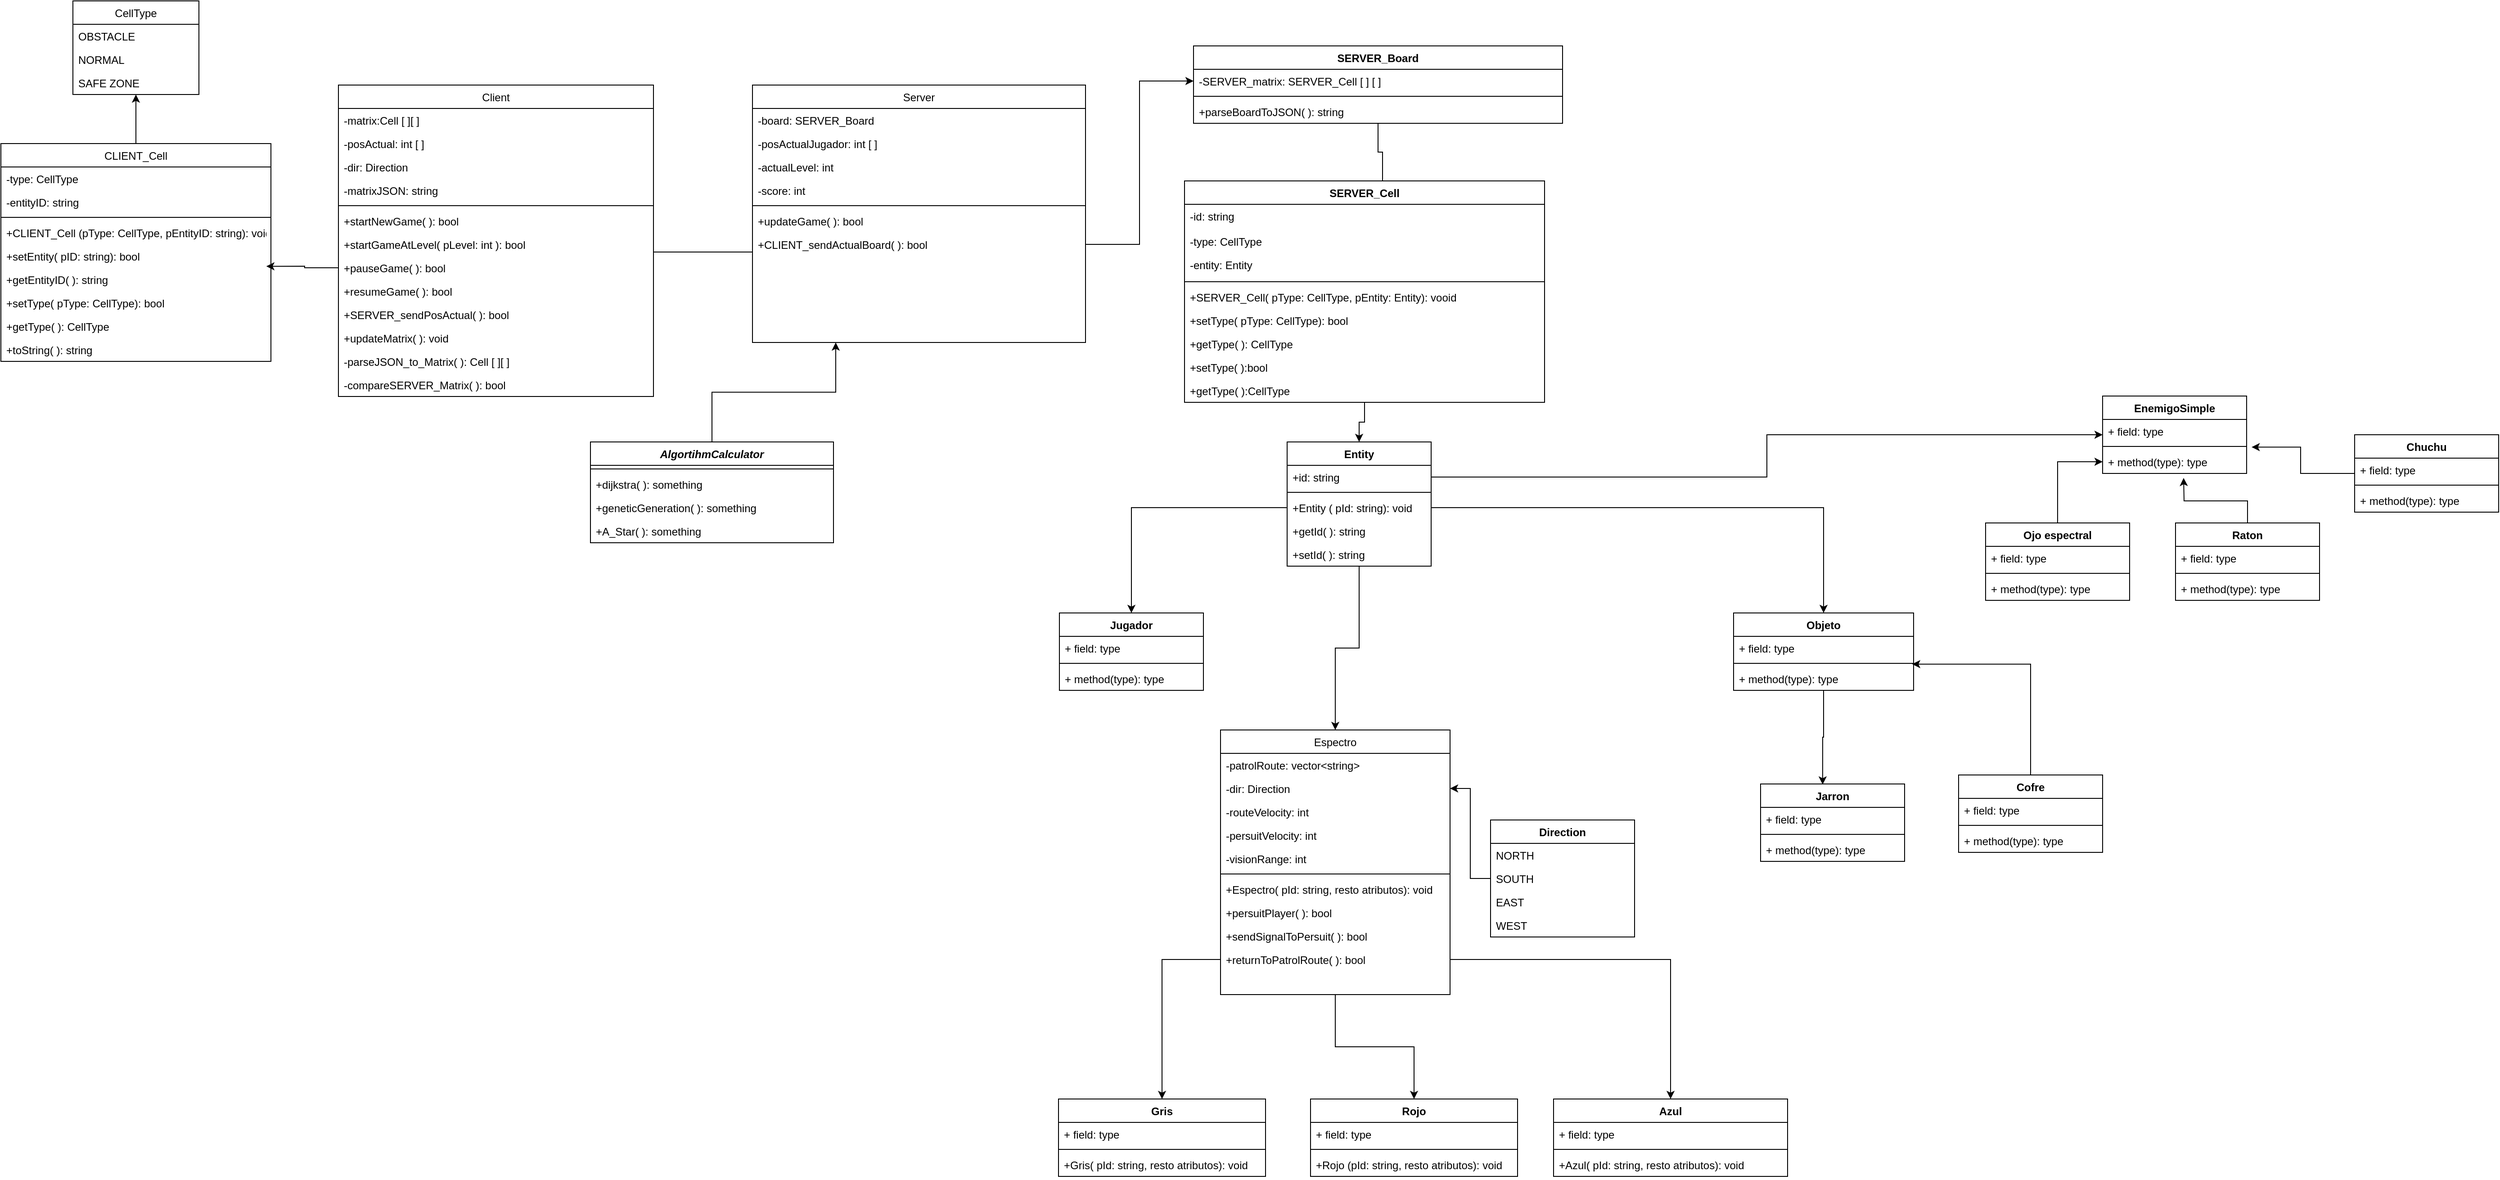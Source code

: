 <mxfile version="13.2.4" type="device"><diagram id="C5RBs43oDa-KdzZeNtuy" name="Page-1"><mxGraphModel dx="727" dy="856" grid="1" gridSize="10" guides="1" tooltips="1" connect="1" arrows="1" fold="1" page="1" pageScale="1" pageWidth="827" pageHeight="1169" math="0" shadow="0"><root><mxCell id="WIyWlLk6GJQsqaUBKTNV-0"/><mxCell id="WIyWlLk6GJQsqaUBKTNV-1" parent="WIyWlLk6GJQsqaUBKTNV-0"/><mxCell id="NvnYtaKuDxtKjbJMpF3F-128" style="edgeStyle=orthogonalEdgeStyle;rounded=0;orthogonalLoop=1;jettySize=auto;html=1;exitX=0.5;exitY=0;exitDx=0;exitDy=0;entryX=0.5;entryY=1;entryDx=0;entryDy=0;" parent="WIyWlLk6GJQsqaUBKTNV-1" source="zkfFHV4jXpPFQw0GAbJ--6" target="NvnYtaKuDxtKjbJMpF3F-9" edge="1"><mxGeometry relative="1" as="geometry"/></mxCell><mxCell id="NvnYtaKuDxtKjbJMpF3F-9" value="CellType" style="swimlane;fontStyle=0;childLayout=stackLayout;horizontal=1;startSize=26;fillColor=none;horizontalStack=0;resizeParent=1;resizeParentMax=0;resizeLast=0;collapsible=1;marginBottom=0;" parent="WIyWlLk6GJQsqaUBKTNV-1" vertex="1"><mxGeometry x="145" y="60" width="140" height="104" as="geometry"/></mxCell><mxCell id="NvnYtaKuDxtKjbJMpF3F-10" value="OBSTACLE" style="text;strokeColor=none;fillColor=none;align=left;verticalAlign=top;spacingLeft=4;spacingRight=4;overflow=hidden;rotatable=0;points=[[0,0.5],[1,0.5]];portConstraint=eastwest;" parent="NvnYtaKuDxtKjbJMpF3F-9" vertex="1"><mxGeometry y="26" width="140" height="26" as="geometry"/></mxCell><mxCell id="NvnYtaKuDxtKjbJMpF3F-11" value="NORMAL" style="text;strokeColor=none;fillColor=none;align=left;verticalAlign=top;spacingLeft=4;spacingRight=4;overflow=hidden;rotatable=0;points=[[0,0.5],[1,0.5]];portConstraint=eastwest;" parent="NvnYtaKuDxtKjbJMpF3F-9" vertex="1"><mxGeometry y="52" width="140" height="26" as="geometry"/></mxCell><mxCell id="NvnYtaKuDxtKjbJMpF3F-12" value="SAFE ZONE" style="text;strokeColor=none;fillColor=none;align=left;verticalAlign=top;spacingLeft=4;spacingRight=4;overflow=hidden;rotatable=0;points=[[0,0.5],[1,0.5]];portConstraint=eastwest;" parent="NvnYtaKuDxtKjbJMpF3F-9" vertex="1"><mxGeometry y="78" width="140" height="26" as="geometry"/></mxCell><mxCell id="NvnYtaKuDxtKjbJMpF3F-115" style="edgeStyle=orthogonalEdgeStyle;rounded=0;orthogonalLoop=1;jettySize=auto;html=1;entryX=0.55;entryY=0.054;entryDx=0;entryDy=0;entryPerimeter=0;" parent="WIyWlLk6GJQsqaUBKTNV-1" source="NvnYtaKuDxtKjbJMpF3F-66" target="NvnYtaKuDxtKjbJMpF3F-71" edge="1"><mxGeometry relative="1" as="geometry"/></mxCell><mxCell id="NvnYtaKuDxtKjbJMpF3F-114" style="edgeStyle=orthogonalEdgeStyle;rounded=0;orthogonalLoop=1;jettySize=auto;html=1;entryX=0.5;entryY=0;entryDx=0;entryDy=0;" parent="WIyWlLk6GJQsqaUBKTNV-1" source="NvnYtaKuDxtKjbJMpF3F-71" target="NvnYtaKuDxtKjbJMpF3F-92" edge="1"><mxGeometry relative="1" as="geometry"/></mxCell><mxCell id="NvnYtaKuDxtKjbJMpF3F-110" style="edgeStyle=orthogonalEdgeStyle;rounded=0;orthogonalLoop=1;jettySize=auto;html=1;entryX=0.25;entryY=1;entryDx=0;entryDy=0;" parent="WIyWlLk6GJQsqaUBKTNV-1" source="NvnYtaKuDxtKjbJMpF3F-103" target="zkfFHV4jXpPFQw0GAbJ--17" edge="1"><mxGeometry relative="1" as="geometry"/></mxCell><mxCell id="NvnYtaKuDxtKjbJMpF3F-118" style="edgeStyle=orthogonalEdgeStyle;rounded=0;orthogonalLoop=1;jettySize=auto;html=1;exitX=0.5;exitY=1;exitDx=0;exitDy=0;" parent="WIyWlLk6GJQsqaUBKTNV-1" source="NvnYtaKuDxtKjbJMpF3F-92" target="zkfFHV4jXpPFQw0GAbJ--13" edge="1"><mxGeometry relative="1" as="geometry"/></mxCell><mxCell id="NvnYtaKuDxtKjbJMpF3F-117" style="edgeStyle=orthogonalEdgeStyle;rounded=0;orthogonalLoop=1;jettySize=auto;html=1;exitX=0;exitY=0.5;exitDx=0;exitDy=0;entryX=0.5;entryY=0;entryDx=0;entryDy=0;" parent="WIyWlLk6GJQsqaUBKTNV-1" source="NvnYtaKuDxtKjbJMpF3F-95" target="NvnYtaKuDxtKjbJMpF3F-79" edge="1"><mxGeometry relative="1" as="geometry"/></mxCell><mxCell id="NvnYtaKuDxtKjbJMpF3F-119" style="edgeStyle=orthogonalEdgeStyle;rounded=0;orthogonalLoop=1;jettySize=auto;html=1;exitX=1;exitY=0.5;exitDx=0;exitDy=0;entryX=0.5;entryY=0;entryDx=0;entryDy=0;" parent="WIyWlLk6GJQsqaUBKTNV-1" source="NvnYtaKuDxtKjbJMpF3F-95" target="NvnYtaKuDxtKjbJMpF3F-96" edge="1"><mxGeometry relative="1" as="geometry"/></mxCell><mxCell id="NvnYtaKuDxtKjbJMpF3F-79" value="Jugador&#10;" style="swimlane;fontStyle=1;align=center;verticalAlign=top;childLayout=stackLayout;horizontal=1;startSize=26;horizontalStack=0;resizeParent=1;resizeParentMax=0;resizeLast=0;collapsible=1;marginBottom=0;" parent="WIyWlLk6GJQsqaUBKTNV-1" vertex="1"><mxGeometry x="1241" y="740" width="160" height="86" as="geometry"/></mxCell><mxCell id="NvnYtaKuDxtKjbJMpF3F-80" value="+ field: type" style="text;strokeColor=none;fillColor=none;align=left;verticalAlign=top;spacingLeft=4;spacingRight=4;overflow=hidden;rotatable=0;points=[[0,0.5],[1,0.5]];portConstraint=eastwest;" parent="NvnYtaKuDxtKjbJMpF3F-79" vertex="1"><mxGeometry y="26" width="160" height="26" as="geometry"/></mxCell><mxCell id="NvnYtaKuDxtKjbJMpF3F-81" value="" style="line;strokeWidth=1;fillColor=none;align=left;verticalAlign=middle;spacingTop=-1;spacingLeft=3;spacingRight=3;rotatable=0;labelPosition=right;points=[];portConstraint=eastwest;" parent="NvnYtaKuDxtKjbJMpF3F-79" vertex="1"><mxGeometry y="52" width="160" height="8" as="geometry"/></mxCell><mxCell id="NvnYtaKuDxtKjbJMpF3F-82" value="+ method(type): type" style="text;strokeColor=none;fillColor=none;align=left;verticalAlign=top;spacingLeft=4;spacingRight=4;overflow=hidden;rotatable=0;points=[[0,0.5],[1,0.5]];portConstraint=eastwest;" parent="NvnYtaKuDxtKjbJMpF3F-79" vertex="1"><mxGeometry y="60" width="160" height="26" as="geometry"/></mxCell><mxCell id="NvnYtaKuDxtKjbJMpF3F-125" style="edgeStyle=orthogonalEdgeStyle;rounded=0;orthogonalLoop=1;jettySize=auto;html=1;" parent="WIyWlLk6GJQsqaUBKTNV-1" source="NvnYtaKuDxtKjbJMpF3F-93" target="NvnYtaKuDxtKjbJMpF3F-120" edge="1"><mxGeometry relative="1" as="geometry"/></mxCell><mxCell id="NvnYtaKuDxtKjbJMpF3F-127" style="edgeStyle=orthogonalEdgeStyle;rounded=0;orthogonalLoop=1;jettySize=auto;html=1;exitX=0;exitY=0.5;exitDx=0;exitDy=0;entryX=0.983;entryY=-0.064;entryDx=0;entryDy=0;entryPerimeter=0;" parent="WIyWlLk6GJQsqaUBKTNV-1" source="NvnYtaKuDxtKjbJMpF3F-34" target="NvnYtaKuDxtKjbJMpF3F-21" edge="1"><mxGeometry relative="1" as="geometry"/></mxCell><mxCell id="zkfFHV4jXpPFQw0GAbJ--6" value="CLIENT_Cell" style="swimlane;fontStyle=0;align=center;verticalAlign=top;childLayout=stackLayout;horizontal=1;startSize=26;horizontalStack=0;resizeParent=1;resizeLast=0;collapsible=1;marginBottom=0;rounded=0;shadow=0;strokeWidth=1;" parent="WIyWlLk6GJQsqaUBKTNV-1" vertex="1"><mxGeometry x="65" y="218.5" width="300" height="242" as="geometry"><mxRectangle x="130" y="380" width="160" height="26" as="alternateBounds"/></mxGeometry></mxCell><mxCell id="zkfFHV4jXpPFQw0GAbJ--7" value="-type: CellType" style="text;align=left;verticalAlign=top;spacingLeft=4;spacingRight=4;overflow=hidden;rotatable=0;points=[[0,0.5],[1,0.5]];portConstraint=eastwest;" parent="zkfFHV4jXpPFQw0GAbJ--6" vertex="1"><mxGeometry y="26" width="300" height="26" as="geometry"/></mxCell><mxCell id="zkfFHV4jXpPFQw0GAbJ--8" value="-entityID: string" style="text;align=left;verticalAlign=top;spacingLeft=4;spacingRight=4;overflow=hidden;rotatable=0;points=[[0,0.5],[1,0.5]];portConstraint=eastwest;rounded=0;shadow=0;html=0;" parent="zkfFHV4jXpPFQw0GAbJ--6" vertex="1"><mxGeometry y="52" width="300" height="26" as="geometry"/></mxCell><mxCell id="zkfFHV4jXpPFQw0GAbJ--9" value="" style="line;html=1;strokeWidth=1;align=left;verticalAlign=middle;spacingTop=-1;spacingLeft=3;spacingRight=3;rotatable=0;labelPosition=right;points=[];portConstraint=eastwest;" parent="zkfFHV4jXpPFQw0GAbJ--6" vertex="1"><mxGeometry y="78" width="300" height="8" as="geometry"/></mxCell><mxCell id="NvnYtaKuDxtKjbJMpF3F-70" value="+CLIENT_Cell (pType: CellType, pEntityID: string): void" style="text;align=left;verticalAlign=top;spacingLeft=4;spacingRight=4;overflow=hidden;rotatable=0;points=[[0,0.5],[1,0.5]];portConstraint=eastwest;" parent="zkfFHV4jXpPFQw0GAbJ--6" vertex="1"><mxGeometry y="86" width="300" height="26" as="geometry"/></mxCell><mxCell id="zkfFHV4jXpPFQw0GAbJ--11" value="+setEntity( pID: string): bool" style="text;align=left;verticalAlign=top;spacingLeft=4;spacingRight=4;overflow=hidden;rotatable=0;points=[[0,0.5],[1,0.5]];portConstraint=eastwest;" parent="zkfFHV4jXpPFQw0GAbJ--6" vertex="1"><mxGeometry y="112" width="300" height="26" as="geometry"/></mxCell><mxCell id="NvnYtaKuDxtKjbJMpF3F-21" value="+getEntityID( ): string" style="text;align=left;verticalAlign=top;spacingLeft=4;spacingRight=4;overflow=hidden;rotatable=0;points=[[0,0.5],[1,0.5]];portConstraint=eastwest;" parent="zkfFHV4jXpPFQw0GAbJ--6" vertex="1"><mxGeometry y="138" width="300" height="26" as="geometry"/></mxCell><mxCell id="NvnYtaKuDxtKjbJMpF3F-22" value="+setType( pType: CellType): bool&#10;" style="text;align=left;verticalAlign=top;spacingLeft=4;spacingRight=4;overflow=hidden;rotatable=0;points=[[0,0.5],[1,0.5]];portConstraint=eastwest;" parent="zkfFHV4jXpPFQw0GAbJ--6" vertex="1"><mxGeometry y="164" width="300" height="26" as="geometry"/></mxCell><mxCell id="NvnYtaKuDxtKjbJMpF3F-23" value="+getType( ): CellType&#10;&#10;" style="text;align=left;verticalAlign=top;spacingLeft=4;spacingRight=4;overflow=hidden;rotatable=0;points=[[0,0.5],[1,0.5]];portConstraint=eastwest;" parent="zkfFHV4jXpPFQw0GAbJ--6" vertex="1"><mxGeometry y="190" width="300" height="26" as="geometry"/></mxCell><mxCell id="NvnYtaKuDxtKjbJMpF3F-25" value="+toString( ): string" style="text;align=left;verticalAlign=top;spacingLeft=4;spacingRight=4;overflow=hidden;rotatable=0;points=[[0,0.5],[1,0.5]];portConstraint=eastwest;" parent="zkfFHV4jXpPFQw0GAbJ--6" vertex="1"><mxGeometry y="216" width="300" height="26" as="geometry"/></mxCell><mxCell id="zkfFHV4jXpPFQw0GAbJ--0" value="Client" style="swimlane;fontStyle=0;align=center;verticalAlign=top;childLayout=stackLayout;horizontal=1;startSize=26;horizontalStack=0;resizeParent=1;resizeLast=0;collapsible=1;marginBottom=0;rounded=0;shadow=0;strokeWidth=1;" parent="WIyWlLk6GJQsqaUBKTNV-1" vertex="1"><mxGeometry x="440" y="153.5" width="350" height="346" as="geometry"><mxRectangle x="230" y="140" width="160" height="26" as="alternateBounds"/></mxGeometry></mxCell><mxCell id="zkfFHV4jXpPFQw0GAbJ--3" value="-matrix:Cell [ ][ ]" style="text;align=left;verticalAlign=top;spacingLeft=4;spacingRight=4;overflow=hidden;rotatable=0;points=[[0,0.5],[1,0.5]];portConstraint=eastwest;rounded=0;shadow=0;html=0;" parent="zkfFHV4jXpPFQw0GAbJ--0" vertex="1"><mxGeometry y="26" width="350" height="26" as="geometry"/></mxCell><mxCell id="NvnYtaKuDxtKjbJMpF3F-2" value="-posActual: int [ ]" style="text;align=left;verticalAlign=top;spacingLeft=4;spacingRight=4;overflow=hidden;rotatable=0;points=[[0,0.5],[1,0.5]];portConstraint=eastwest;rounded=0;shadow=0;html=0;" parent="zkfFHV4jXpPFQw0GAbJ--0" vertex="1"><mxGeometry y="52" width="350" height="26" as="geometry"/></mxCell><mxCell id="Vdiqchw3CGjxNwPFl7AY-34" value="-dir: Direction" style="text;align=left;verticalAlign=top;spacingLeft=4;spacingRight=4;overflow=hidden;rotatable=0;points=[[0,0.5],[1,0.5]];portConstraint=eastwest;rounded=0;shadow=0;html=0;" vertex="1" parent="zkfFHV4jXpPFQw0GAbJ--0"><mxGeometry y="78" width="350" height="26" as="geometry"/></mxCell><mxCell id="NvnYtaKuDxtKjbJMpF3F-48" value="-matrixJSON: string" style="text;align=left;verticalAlign=top;spacingLeft=4;spacingRight=4;overflow=hidden;rotatable=0;points=[[0,0.5],[1,0.5]];portConstraint=eastwest;rounded=0;shadow=0;html=0;" parent="zkfFHV4jXpPFQw0GAbJ--0" vertex="1"><mxGeometry y="104" width="350" height="26" as="geometry"/></mxCell><mxCell id="zkfFHV4jXpPFQw0GAbJ--4" value="" style="line;html=1;strokeWidth=1;align=left;verticalAlign=middle;spacingTop=-1;spacingLeft=3;spacingRight=3;rotatable=0;labelPosition=right;points=[];portConstraint=eastwest;" parent="zkfFHV4jXpPFQw0GAbJ--0" vertex="1"><mxGeometry y="130" width="350" height="8" as="geometry"/></mxCell><mxCell id="zkfFHV4jXpPFQw0GAbJ--5" value="+startNewGame( ): bool&#10;" style="text;align=left;verticalAlign=top;spacingLeft=4;spacingRight=4;overflow=hidden;rotatable=0;points=[[0,0.5],[1,0.5]];portConstraint=eastwest;" parent="zkfFHV4jXpPFQw0GAbJ--0" vertex="1"><mxGeometry y="138" width="350" height="26" as="geometry"/></mxCell><mxCell id="NvnYtaKuDxtKjbJMpF3F-33" value="+startGameAtLevel( pLevel: int ): bool&#10;" style="text;align=left;verticalAlign=top;spacingLeft=4;spacingRight=4;overflow=hidden;rotatable=0;points=[[0,0.5],[1,0.5]];portConstraint=eastwest;" parent="zkfFHV4jXpPFQw0GAbJ--0" vertex="1"><mxGeometry y="164" width="350" height="26" as="geometry"/></mxCell><mxCell id="NvnYtaKuDxtKjbJMpF3F-34" value="+pauseGame( ): bool" style="text;align=left;verticalAlign=top;spacingLeft=4;spacingRight=4;overflow=hidden;rotatable=0;points=[[0,0.5],[1,0.5]];portConstraint=eastwest;" parent="zkfFHV4jXpPFQw0GAbJ--0" vertex="1"><mxGeometry y="190" width="350" height="26" as="geometry"/></mxCell><mxCell id="NvnYtaKuDxtKjbJMpF3F-35" value="+resumeGame( ): bool&#10;" style="text;align=left;verticalAlign=top;spacingLeft=4;spacingRight=4;overflow=hidden;rotatable=0;points=[[0,0.5],[1,0.5]];portConstraint=eastwest;" parent="zkfFHV4jXpPFQw0GAbJ--0" vertex="1"><mxGeometry y="216" width="350" height="26" as="geometry"/></mxCell><mxCell id="NvnYtaKuDxtKjbJMpF3F-36" value="+SERVER_sendPosActual( ): bool&#10;" style="text;align=left;verticalAlign=top;spacingLeft=4;spacingRight=4;overflow=hidden;rotatable=0;points=[[0,0.5],[1,0.5]];portConstraint=eastwest;" parent="zkfFHV4jXpPFQw0GAbJ--0" vertex="1"><mxGeometry y="242" width="350" height="26" as="geometry"/></mxCell><mxCell id="NvnYtaKuDxtKjbJMpF3F-46" value="+updateMatrix( ): void&#10;" style="text;align=left;verticalAlign=top;spacingLeft=4;spacingRight=4;overflow=hidden;rotatable=0;points=[[0,0.5],[1,0.5]];portConstraint=eastwest;" parent="zkfFHV4jXpPFQw0GAbJ--0" vertex="1"><mxGeometry y="268" width="350" height="26" as="geometry"/></mxCell><mxCell id="NvnYtaKuDxtKjbJMpF3F-49" value="-parseJSON_to_Matrix( ): Cell [ ][ ]" style="text;align=left;verticalAlign=top;spacingLeft=4;spacingRight=4;overflow=hidden;rotatable=0;points=[[0,0.5],[1,0.5]];portConstraint=eastwest;" parent="zkfFHV4jXpPFQw0GAbJ--0" vertex="1"><mxGeometry y="294" width="350" height="26" as="geometry"/></mxCell><mxCell id="NvnYtaKuDxtKjbJMpF3F-140" value="-compareSERVER_Matrix( ): bool" style="text;align=left;verticalAlign=top;spacingLeft=4;spacingRight=4;overflow=hidden;rotatable=0;points=[[0,0.5],[1,0.5]];portConstraint=eastwest;" parent="zkfFHV4jXpPFQw0GAbJ--0" vertex="1"><mxGeometry y="320" width="350" height="26" as="geometry"/></mxCell><mxCell id="zkfFHV4jXpPFQw0GAbJ--17" value="Server" style="swimlane;fontStyle=0;align=center;verticalAlign=top;childLayout=stackLayout;horizontal=1;startSize=26;horizontalStack=0;resizeParent=1;resizeLast=0;collapsible=1;marginBottom=0;rounded=0;shadow=0;strokeWidth=1;" parent="WIyWlLk6GJQsqaUBKTNV-1" vertex="1"><mxGeometry x="900" y="153.5" width="370" height="286" as="geometry"><mxRectangle x="550" y="140" width="160" height="26" as="alternateBounds"/></mxGeometry></mxCell><mxCell id="zkfFHV4jXpPFQw0GAbJ--18" value="-board: SERVER_Board" style="text;align=left;verticalAlign=top;spacingLeft=4;spacingRight=4;overflow=hidden;rotatable=0;points=[[0,0.5],[1,0.5]];portConstraint=eastwest;" parent="zkfFHV4jXpPFQw0GAbJ--17" vertex="1"><mxGeometry y="26" width="370" height="26" as="geometry"/></mxCell><mxCell id="zkfFHV4jXpPFQw0GAbJ--19" value="-posActualJugador: int [ ]" style="text;align=left;verticalAlign=top;spacingLeft=4;spacingRight=4;overflow=hidden;rotatable=0;points=[[0,0.5],[1,0.5]];portConstraint=eastwest;rounded=0;shadow=0;html=0;" parent="zkfFHV4jXpPFQw0GAbJ--17" vertex="1"><mxGeometry y="52" width="370" height="26" as="geometry"/></mxCell><mxCell id="NvnYtaKuDxtKjbJMpF3F-102" value="-actualLevel: int" style="text;align=left;verticalAlign=top;spacingLeft=4;spacingRight=4;overflow=hidden;rotatable=0;points=[[0,0.5],[1,0.5]];portConstraint=eastwest;rounded=0;shadow=0;html=0;" parent="zkfFHV4jXpPFQw0GAbJ--17" vertex="1"><mxGeometry y="78" width="370" height="26" as="geometry"/></mxCell><mxCell id="Vdiqchw3CGjxNwPFl7AY-7" value="-score: int" style="text;align=left;verticalAlign=top;spacingLeft=4;spacingRight=4;overflow=hidden;rotatable=0;points=[[0,0.5],[1,0.5]];portConstraint=eastwest;rounded=0;shadow=0;html=0;" vertex="1" parent="zkfFHV4jXpPFQw0GAbJ--17"><mxGeometry y="104" width="370" height="26" as="geometry"/></mxCell><mxCell id="zkfFHV4jXpPFQw0GAbJ--23" value="" style="line;html=1;strokeWidth=1;align=left;verticalAlign=middle;spacingTop=-1;spacingLeft=3;spacingRight=3;rotatable=0;labelPosition=right;points=[];portConstraint=eastwest;" parent="zkfFHV4jXpPFQw0GAbJ--17" vertex="1"><mxGeometry y="130" width="370" height="8" as="geometry"/></mxCell><mxCell id="NvnYtaKuDxtKjbJMpF3F-131" value="+updateGame( ): bool" style="text;align=left;verticalAlign=top;spacingLeft=4;spacingRight=4;overflow=hidden;rotatable=0;points=[[0,0.5],[1,0.5]];portConstraint=eastwest;" parent="zkfFHV4jXpPFQw0GAbJ--17" vertex="1"><mxGeometry y="138" width="370" height="26" as="geometry"/></mxCell><mxCell id="NvnYtaKuDxtKjbJMpF3F-132" value="+CLIENT_sendActualBoard( ): bool" style="text;align=left;verticalAlign=top;spacingLeft=4;spacingRight=4;overflow=hidden;rotatable=0;points=[[0,0.5],[1,0.5]];portConstraint=eastwest;" parent="zkfFHV4jXpPFQw0GAbJ--17" vertex="1"><mxGeometry y="164" width="370" height="26" as="geometry"/></mxCell><mxCell id="NvnYtaKuDxtKjbJMpF3F-103" value="AlgortihmCalculator" style="swimlane;fontStyle=3;align=center;verticalAlign=top;childLayout=stackLayout;horizontal=1;startSize=26;horizontalStack=0;resizeParent=1;resizeParentMax=0;resizeLast=0;collapsible=1;marginBottom=0;" parent="WIyWlLk6GJQsqaUBKTNV-1" vertex="1"><mxGeometry x="720" y="550" width="270" height="112" as="geometry"/></mxCell><mxCell id="NvnYtaKuDxtKjbJMpF3F-105" value="" style="line;strokeWidth=1;fillColor=none;align=left;verticalAlign=middle;spacingTop=-1;spacingLeft=3;spacingRight=3;rotatable=0;labelPosition=right;points=[];portConstraint=eastwest;" parent="NvnYtaKuDxtKjbJMpF3F-103" vertex="1"><mxGeometry y="26" width="270" height="8" as="geometry"/></mxCell><mxCell id="NvnYtaKuDxtKjbJMpF3F-106" value="+dijkstra( ): something&#10;" style="text;strokeColor=none;fillColor=none;align=left;verticalAlign=top;spacingLeft=4;spacingRight=4;overflow=hidden;rotatable=0;points=[[0,0.5],[1,0.5]];portConstraint=eastwest;" parent="NvnYtaKuDxtKjbJMpF3F-103" vertex="1"><mxGeometry y="34" width="270" height="26" as="geometry"/></mxCell><mxCell id="NvnYtaKuDxtKjbJMpF3F-107" value="+geneticGeneration( ): something" style="text;strokeColor=none;fillColor=none;align=left;verticalAlign=top;spacingLeft=4;spacingRight=4;overflow=hidden;rotatable=0;points=[[0,0.5],[1,0.5]];portConstraint=eastwest;" parent="NvnYtaKuDxtKjbJMpF3F-103" vertex="1"><mxGeometry y="60" width="270" height="26" as="geometry"/></mxCell><mxCell id="NvnYtaKuDxtKjbJMpF3F-109" value="+A_Star( ): something" style="text;strokeColor=none;fillColor=none;align=left;verticalAlign=top;spacingLeft=4;spacingRight=4;overflow=hidden;rotatable=0;points=[[0,0.5],[1,0.5]];portConstraint=eastwest;" parent="NvnYtaKuDxtKjbJMpF3F-103" vertex="1"><mxGeometry y="86" width="270" height="26" as="geometry"/></mxCell><mxCell id="NvnYtaKuDxtKjbJMpF3F-138" style="edgeStyle=orthogonalEdgeStyle;rounded=0;orthogonalLoop=1;jettySize=auto;html=1;exitX=1;exitY=0.5;exitDx=0;exitDy=0;entryX=0;entryY=0.5;entryDx=0;entryDy=0;" parent="WIyWlLk6GJQsqaUBKTNV-1" source="NvnYtaKuDxtKjbJMpF3F-132" target="NvnYtaKuDxtKjbJMpF3F-67" edge="1"><mxGeometry relative="1" as="geometry"/></mxCell><mxCell id="NvnYtaKuDxtKjbJMpF3F-66" value="SERVER_Board" style="swimlane;fontStyle=1;align=center;verticalAlign=top;childLayout=stackLayout;horizontal=1;startSize=26;horizontalStack=0;resizeParent=1;resizeParentMax=0;resizeLast=0;collapsible=1;marginBottom=0;" parent="WIyWlLk6GJQsqaUBKTNV-1" vertex="1"><mxGeometry x="1390" y="110" width="410" height="86" as="geometry"/></mxCell><mxCell id="NvnYtaKuDxtKjbJMpF3F-67" value="-SERVER_matrix: SERVER_Cell [ ] [ ]" style="text;strokeColor=none;fillColor=none;align=left;verticalAlign=top;spacingLeft=4;spacingRight=4;overflow=hidden;rotatable=0;points=[[0,0.5],[1,0.5]];portConstraint=eastwest;" parent="NvnYtaKuDxtKjbJMpF3F-66" vertex="1"><mxGeometry y="26" width="410" height="26" as="geometry"/></mxCell><mxCell id="NvnYtaKuDxtKjbJMpF3F-68" value="" style="line;strokeWidth=1;fillColor=none;align=left;verticalAlign=middle;spacingTop=-1;spacingLeft=3;spacingRight=3;rotatable=0;labelPosition=right;points=[];portConstraint=eastwest;" parent="NvnYtaKuDxtKjbJMpF3F-66" vertex="1"><mxGeometry y="52" width="410" height="8" as="geometry"/></mxCell><mxCell id="NvnYtaKuDxtKjbJMpF3F-69" value="+parseBoardToJSON( ): string" style="text;strokeColor=none;fillColor=none;align=left;verticalAlign=top;spacingLeft=4;spacingRight=4;overflow=hidden;rotatable=0;points=[[0,0.5],[1,0.5]];portConstraint=eastwest;" parent="NvnYtaKuDxtKjbJMpF3F-66" vertex="1"><mxGeometry y="60" width="410" height="26" as="geometry"/></mxCell><mxCell id="NvnYtaKuDxtKjbJMpF3F-71" value="SERVER_Cell" style="swimlane;fontStyle=1;align=center;verticalAlign=top;childLayout=stackLayout;horizontal=1;startSize=26;horizontalStack=0;resizeParent=1;resizeParentMax=0;resizeLast=0;collapsible=1;marginBottom=0;" parent="WIyWlLk6GJQsqaUBKTNV-1" vertex="1"><mxGeometry x="1380" y="260" width="400" height="246" as="geometry"/></mxCell><mxCell id="Vdiqchw3CGjxNwPFl7AY-6" value="-id: string" style="text;strokeColor=none;fillColor=none;align=left;verticalAlign=top;spacingLeft=4;spacingRight=4;overflow=hidden;rotatable=0;points=[[0,0.5],[1,0.5]];portConstraint=eastwest;" vertex="1" parent="NvnYtaKuDxtKjbJMpF3F-71"><mxGeometry y="26" width="400" height="28" as="geometry"/></mxCell><mxCell id="NvnYtaKuDxtKjbJMpF3F-72" value="-type: CellType" style="text;strokeColor=none;fillColor=none;align=left;verticalAlign=top;spacingLeft=4;spacingRight=4;overflow=hidden;rotatable=0;points=[[0,0.5],[1,0.5]];portConstraint=eastwest;" parent="NvnYtaKuDxtKjbJMpF3F-71" vertex="1"><mxGeometry y="54" width="400" height="26" as="geometry"/></mxCell><mxCell id="NvnYtaKuDxtKjbJMpF3F-83" value="-entity: Entity" style="text;strokeColor=none;fillColor=none;align=left;verticalAlign=top;spacingLeft=4;spacingRight=4;overflow=hidden;rotatable=0;points=[[0,0.5],[1,0.5]];portConstraint=eastwest;" parent="NvnYtaKuDxtKjbJMpF3F-71" vertex="1"><mxGeometry y="80" width="400" height="28" as="geometry"/></mxCell><mxCell id="NvnYtaKuDxtKjbJMpF3F-73" value="" style="line;strokeWidth=1;fillColor=none;align=left;verticalAlign=middle;spacingTop=-1;spacingLeft=3;spacingRight=3;rotatable=0;labelPosition=right;points=[];portConstraint=eastwest;" parent="NvnYtaKuDxtKjbJMpF3F-71" vertex="1"><mxGeometry y="108" width="400" height="8" as="geometry"/></mxCell><mxCell id="NvnYtaKuDxtKjbJMpF3F-74" value="+SERVER_Cell( pType: CellType, pEntity: Entity): vooid " style="text;strokeColor=none;fillColor=none;align=left;verticalAlign=top;spacingLeft=4;spacingRight=4;overflow=hidden;rotatable=0;points=[[0,0.5],[1,0.5]];portConstraint=eastwest;" parent="NvnYtaKuDxtKjbJMpF3F-71" vertex="1"><mxGeometry y="116" width="400" height="26" as="geometry"/></mxCell><mxCell id="NvnYtaKuDxtKjbJMpF3F-133" value="+setType( pType: CellType): bool" style="text;strokeColor=none;fillColor=none;align=left;verticalAlign=top;spacingLeft=4;spacingRight=4;overflow=hidden;rotatable=0;points=[[0,0.5],[1,0.5]];portConstraint=eastwest;" parent="NvnYtaKuDxtKjbJMpF3F-71" vertex="1"><mxGeometry y="142" width="400" height="26" as="geometry"/></mxCell><mxCell id="NvnYtaKuDxtKjbJMpF3F-134" value="+getType( ): CellType" style="text;strokeColor=none;fillColor=none;align=left;verticalAlign=top;spacingLeft=4;spacingRight=4;overflow=hidden;rotatable=0;points=[[0,0.5],[1,0.5]];portConstraint=eastwest;" parent="NvnYtaKuDxtKjbJMpF3F-71" vertex="1"><mxGeometry y="168" width="400" height="26" as="geometry"/></mxCell><mxCell id="NvnYtaKuDxtKjbJMpF3F-135" value="+setType( ):bool" style="text;strokeColor=none;fillColor=none;align=left;verticalAlign=top;spacingLeft=4;spacingRight=4;overflow=hidden;rotatable=0;points=[[0,0.5],[1,0.5]];portConstraint=eastwest;" parent="NvnYtaKuDxtKjbJMpF3F-71" vertex="1"><mxGeometry y="194" width="400" height="26" as="geometry"/></mxCell><mxCell id="NvnYtaKuDxtKjbJMpF3F-136" value="+getType( ):CellType" style="text;strokeColor=none;fillColor=none;align=left;verticalAlign=top;spacingLeft=4;spacingRight=4;overflow=hidden;rotatable=0;points=[[0,0.5],[1,0.5]];portConstraint=eastwest;" parent="NvnYtaKuDxtKjbJMpF3F-71" vertex="1"><mxGeometry y="220" width="400" height="26" as="geometry"/></mxCell><mxCell id="NvnYtaKuDxtKjbJMpF3F-142" value="" style="line;strokeWidth=1;fillColor=none;align=left;verticalAlign=middle;spacingTop=-1;spacingLeft=3;spacingRight=3;rotatable=0;labelPosition=right;points=[];portConstraint=eastwest;" parent="WIyWlLk6GJQsqaUBKTNV-1" vertex="1"><mxGeometry x="790" y="260" width="110" height="158" as="geometry"/></mxCell><mxCell id="Vdiqchw3CGjxNwPFl7AY-43" style="edgeStyle=orthogonalEdgeStyle;rounded=0;orthogonalLoop=1;jettySize=auto;html=1;entryX=1;entryY=0.5;entryDx=0;entryDy=0;" edge="1" parent="WIyWlLk6GJQsqaUBKTNV-1" source="Vdiqchw3CGjxNwPFl7AY-39" target="Vdiqchw3CGjxNwPFl7AY-33"><mxGeometry relative="1" as="geometry"/></mxCell><mxCell id="Vdiqchw3CGjxNwPFl7AY-58" style="edgeStyle=orthogonalEdgeStyle;rounded=0;orthogonalLoop=1;jettySize=auto;html=1;entryX=0.5;entryY=0;entryDx=0;entryDy=0;" edge="1" parent="WIyWlLk6GJQsqaUBKTNV-1" source="zkfFHV4jXpPFQw0GAbJ--13" target="Vdiqchw3CGjxNwPFl7AY-49"><mxGeometry relative="1" as="geometry"/></mxCell><mxCell id="zkfFHV4jXpPFQw0GAbJ--13" value="Espectro" style="swimlane;fontStyle=0;align=center;verticalAlign=top;childLayout=stackLayout;horizontal=1;startSize=26;horizontalStack=0;resizeParent=1;resizeLast=0;collapsible=1;marginBottom=0;rounded=0;shadow=0;strokeWidth=1;" parent="WIyWlLk6GJQsqaUBKTNV-1" vertex="1"><mxGeometry x="1420" y="870" width="255" height="294" as="geometry"><mxRectangle x="340" y="380" width="170" height="26" as="alternateBounds"/></mxGeometry></mxCell><object label="-patrolRoute: vector&lt;string&gt;&#10;" s="dasd" id="zkfFHV4jXpPFQw0GAbJ--14"><mxCell style="text;align=left;verticalAlign=top;spacingLeft=4;spacingRight=4;overflow=hidden;rotatable=0;points=[[0,0.5],[1,0.5]];portConstraint=eastwest;" parent="zkfFHV4jXpPFQw0GAbJ--13" vertex="1"><mxGeometry y="26" width="255" height="26" as="geometry"/></mxCell></object><object label="-dir: Direction" s="dasd" id="Vdiqchw3CGjxNwPFl7AY-33"><mxCell style="text;align=left;verticalAlign=top;spacingLeft=4;spacingRight=4;overflow=hidden;rotatable=0;points=[[0,0.5],[1,0.5]];portConstraint=eastwest;" vertex="1" parent="zkfFHV4jXpPFQw0GAbJ--13"><mxGeometry y="52" width="255" height="26" as="geometry"/></mxCell></object><object label="-routeVelocity: int&#10;" s="dasd" id="Vdiqchw3CGjxNwPFl7AY-24"><mxCell style="text;align=left;verticalAlign=top;spacingLeft=4;spacingRight=4;overflow=hidden;rotatable=0;points=[[0,0.5],[1,0.5]];portConstraint=eastwest;" vertex="1" parent="zkfFHV4jXpPFQw0GAbJ--13"><mxGeometry y="78" width="255" height="26" as="geometry"/></mxCell></object><object label="-persuitVelocity: int&#10;" s="dasd" id="Vdiqchw3CGjxNwPFl7AY-61"><mxCell style="text;align=left;verticalAlign=top;spacingLeft=4;spacingRight=4;overflow=hidden;rotatable=0;points=[[0,0.5],[1,0.5]];portConstraint=eastwest;" vertex="1" parent="zkfFHV4jXpPFQw0GAbJ--13"><mxGeometry y="104" width="255" height="26" as="geometry"/></mxCell></object><object label="-visionRange: int" s="dasd" id="Vdiqchw3CGjxNwPFl7AY-23"><mxCell style="text;align=left;verticalAlign=top;spacingLeft=4;spacingRight=4;overflow=hidden;rotatable=0;points=[[0,0.5],[1,0.5]];portConstraint=eastwest;" vertex="1" parent="zkfFHV4jXpPFQw0GAbJ--13"><mxGeometry y="130" width="255" height="26" as="geometry"/></mxCell></object><mxCell id="zkfFHV4jXpPFQw0GAbJ--15" value="" style="line;html=1;strokeWidth=1;align=left;verticalAlign=middle;spacingTop=-1;spacingLeft=3;spacingRight=3;rotatable=0;labelPosition=right;points=[];portConstraint=eastwest;" parent="zkfFHV4jXpPFQw0GAbJ--13" vertex="1"><mxGeometry y="156" width="255" height="8" as="geometry"/></mxCell><mxCell id="Vdiqchw3CGjxNwPFl7AY-29" value="+Espectro( pId: string, resto atributos): void&#10;" style="text;strokeColor=none;fillColor=none;align=left;verticalAlign=top;spacingLeft=4;spacingRight=4;overflow=hidden;rotatable=0;points=[[0,0.5],[1,0.5]];portConstraint=eastwest;" vertex="1" parent="zkfFHV4jXpPFQw0GAbJ--13"><mxGeometry y="164" width="255" height="26" as="geometry"/></mxCell><mxCell id="Vdiqchw3CGjxNwPFl7AY-30" value="+persuitPlayer( ): bool&#10;" style="text;strokeColor=none;fillColor=none;align=left;verticalAlign=top;spacingLeft=4;spacingRight=4;overflow=hidden;rotatable=0;points=[[0,0.5],[1,0.5]];portConstraint=eastwest;" vertex="1" parent="zkfFHV4jXpPFQw0GAbJ--13"><mxGeometry y="190" width="255" height="26" as="geometry"/></mxCell><mxCell id="Vdiqchw3CGjxNwPFl7AY-28" value="+sendSignalToPersuit( ): bool" style="text;strokeColor=none;fillColor=none;align=left;verticalAlign=top;spacingLeft=4;spacingRight=4;overflow=hidden;rotatable=0;points=[[0,0.5],[1,0.5]];portConstraint=eastwest;" vertex="1" parent="zkfFHV4jXpPFQw0GAbJ--13"><mxGeometry y="216" width="255" height="26" as="geometry"/></mxCell><mxCell id="Vdiqchw3CGjxNwPFl7AY-32" value="+returnToPatrolRoute( ): bool" style="text;strokeColor=none;fillColor=none;align=left;verticalAlign=top;spacingLeft=4;spacingRight=4;overflow=hidden;rotatable=0;points=[[0,0.5],[1,0.5]];portConstraint=eastwest;" vertex="1" parent="zkfFHV4jXpPFQw0GAbJ--13"><mxGeometry y="242" width="255" height="26" as="geometry"/></mxCell><mxCell id="NvnYtaKuDxtKjbJMpF3F-92" value="Entity" style="swimlane;fontStyle=1;align=center;verticalAlign=top;childLayout=stackLayout;horizontal=1;startSize=26;horizontalStack=0;resizeParent=1;resizeParentMax=0;resizeLast=0;collapsible=1;marginBottom=0;" parent="WIyWlLk6GJQsqaUBKTNV-1" vertex="1"><mxGeometry x="1494" y="550" width="160" height="138" as="geometry"/></mxCell><mxCell id="NvnYtaKuDxtKjbJMpF3F-93" value="+id: string" style="text;strokeColor=none;fillColor=none;align=left;verticalAlign=top;spacingLeft=4;spacingRight=4;overflow=hidden;rotatable=0;points=[[0,0.5],[1,0.5]];portConstraint=eastwest;" parent="NvnYtaKuDxtKjbJMpF3F-92" vertex="1"><mxGeometry y="26" width="160" height="26" as="geometry"/></mxCell><mxCell id="NvnYtaKuDxtKjbJMpF3F-94" value="" style="line;strokeWidth=1;fillColor=none;align=left;verticalAlign=middle;spacingTop=-1;spacingLeft=3;spacingRight=3;rotatable=0;labelPosition=right;points=[];portConstraint=eastwest;" parent="NvnYtaKuDxtKjbJMpF3F-92" vertex="1"><mxGeometry y="52" width="160" height="8" as="geometry"/></mxCell><mxCell id="NvnYtaKuDxtKjbJMpF3F-95" value="+Entity ( pId: string): void&#10;" style="text;strokeColor=none;fillColor=none;align=left;verticalAlign=top;spacingLeft=4;spacingRight=4;overflow=hidden;rotatable=0;points=[[0,0.5],[1,0.5]];portConstraint=eastwest;" parent="NvnYtaKuDxtKjbJMpF3F-92" vertex="1"><mxGeometry y="60" width="160" height="26" as="geometry"/></mxCell><mxCell id="NvnYtaKuDxtKjbJMpF3F-111" value="+getId( ): string" style="text;strokeColor=none;fillColor=none;align=left;verticalAlign=top;spacingLeft=4;spacingRight=4;overflow=hidden;rotatable=0;points=[[0,0.5],[1,0.5]];portConstraint=eastwest;" parent="NvnYtaKuDxtKjbJMpF3F-92" vertex="1"><mxGeometry y="86" width="160" height="26" as="geometry"/></mxCell><mxCell id="NvnYtaKuDxtKjbJMpF3F-112" value="+setId( ): string" style="text;strokeColor=none;fillColor=none;align=left;verticalAlign=top;spacingLeft=4;spacingRight=4;overflow=hidden;rotatable=0;points=[[0,0.5],[1,0.5]];portConstraint=eastwest;" parent="NvnYtaKuDxtKjbJMpF3F-92" vertex="1"><mxGeometry y="112" width="160" height="26" as="geometry"/></mxCell><mxCell id="Vdiqchw3CGjxNwPFl7AY-53" value="Azul" style="swimlane;fontStyle=1;align=center;verticalAlign=top;childLayout=stackLayout;horizontal=1;startSize=26;horizontalStack=0;resizeParent=1;resizeParentMax=0;resizeLast=0;collapsible=1;marginBottom=0;" vertex="1" parent="WIyWlLk6GJQsqaUBKTNV-1"><mxGeometry x="1790" y="1280" width="260" height="86" as="geometry"/></mxCell><mxCell id="Vdiqchw3CGjxNwPFl7AY-54" value="+ field: type" style="text;strokeColor=none;fillColor=none;align=left;verticalAlign=top;spacingLeft=4;spacingRight=4;overflow=hidden;rotatable=0;points=[[0,0.5],[1,0.5]];portConstraint=eastwest;" vertex="1" parent="Vdiqchw3CGjxNwPFl7AY-53"><mxGeometry y="26" width="260" height="26" as="geometry"/></mxCell><mxCell id="Vdiqchw3CGjxNwPFl7AY-55" value="" style="line;strokeWidth=1;fillColor=none;align=left;verticalAlign=middle;spacingTop=-1;spacingLeft=3;spacingRight=3;rotatable=0;labelPosition=right;points=[];portConstraint=eastwest;" vertex="1" parent="Vdiqchw3CGjxNwPFl7AY-53"><mxGeometry y="52" width="260" height="8" as="geometry"/></mxCell><mxCell id="Vdiqchw3CGjxNwPFl7AY-56" value="+Azul( pId: string, resto atributos): void" style="text;strokeColor=none;fillColor=none;align=left;verticalAlign=top;spacingLeft=4;spacingRight=4;overflow=hidden;rotatable=0;points=[[0,0.5],[1,0.5]];portConstraint=eastwest;" vertex="1" parent="Vdiqchw3CGjxNwPFl7AY-53"><mxGeometry y="60" width="260" height="26" as="geometry"/></mxCell><mxCell id="Vdiqchw3CGjxNwPFl7AY-49" value="Rojo" style="swimlane;fontStyle=1;align=center;verticalAlign=top;childLayout=stackLayout;horizontal=1;startSize=26;horizontalStack=0;resizeParent=1;resizeParentMax=0;resizeLast=0;collapsible=1;marginBottom=0;" vertex="1" parent="WIyWlLk6GJQsqaUBKTNV-1"><mxGeometry x="1520" y="1280" width="230" height="86" as="geometry"/></mxCell><mxCell id="Vdiqchw3CGjxNwPFl7AY-50" value="+ field: type" style="text;strokeColor=none;fillColor=none;align=left;verticalAlign=top;spacingLeft=4;spacingRight=4;overflow=hidden;rotatable=0;points=[[0,0.5],[1,0.5]];portConstraint=eastwest;" vertex="1" parent="Vdiqchw3CGjxNwPFl7AY-49"><mxGeometry y="26" width="230" height="26" as="geometry"/></mxCell><mxCell id="Vdiqchw3CGjxNwPFl7AY-51" value="" style="line;strokeWidth=1;fillColor=none;align=left;verticalAlign=middle;spacingTop=-1;spacingLeft=3;spacingRight=3;rotatable=0;labelPosition=right;points=[];portConstraint=eastwest;" vertex="1" parent="Vdiqchw3CGjxNwPFl7AY-49"><mxGeometry y="52" width="230" height="8" as="geometry"/></mxCell><mxCell id="Vdiqchw3CGjxNwPFl7AY-52" value="+Rojo (pId: string, resto atributos): void" style="text;strokeColor=none;fillColor=none;align=left;verticalAlign=top;spacingLeft=4;spacingRight=4;overflow=hidden;rotatable=0;points=[[0,0.5],[1,0.5]];portConstraint=eastwest;" vertex="1" parent="Vdiqchw3CGjxNwPFl7AY-49"><mxGeometry y="60" width="230" height="26" as="geometry"/></mxCell><mxCell id="Vdiqchw3CGjxNwPFl7AY-45" value="Gris" style="swimlane;fontStyle=1;align=center;verticalAlign=top;childLayout=stackLayout;horizontal=1;startSize=26;horizontalStack=0;resizeParent=1;resizeParentMax=0;resizeLast=0;collapsible=1;marginBottom=0;" vertex="1" parent="WIyWlLk6GJQsqaUBKTNV-1"><mxGeometry x="1240" y="1280" width="230" height="86" as="geometry"/></mxCell><mxCell id="Vdiqchw3CGjxNwPFl7AY-46" value="+ field: type" style="text;strokeColor=none;fillColor=none;align=left;verticalAlign=top;spacingLeft=4;spacingRight=4;overflow=hidden;rotatable=0;points=[[0,0.5],[1,0.5]];portConstraint=eastwest;" vertex="1" parent="Vdiqchw3CGjxNwPFl7AY-45"><mxGeometry y="26" width="230" height="26" as="geometry"/></mxCell><mxCell id="Vdiqchw3CGjxNwPFl7AY-47" value="" style="line;strokeWidth=1;fillColor=none;align=left;verticalAlign=middle;spacingTop=-1;spacingLeft=3;spacingRight=3;rotatable=0;labelPosition=right;points=[];portConstraint=eastwest;" vertex="1" parent="Vdiqchw3CGjxNwPFl7AY-45"><mxGeometry y="52" width="230" height="8" as="geometry"/></mxCell><mxCell id="Vdiqchw3CGjxNwPFl7AY-48" value="+Gris( pId: string, resto atributos): void" style="text;strokeColor=none;fillColor=none;align=left;verticalAlign=top;spacingLeft=4;spacingRight=4;overflow=hidden;rotatable=0;points=[[0,0.5],[1,0.5]];portConstraint=eastwest;" vertex="1" parent="Vdiqchw3CGjxNwPFl7AY-45"><mxGeometry y="60" width="230" height="26" as="geometry"/></mxCell><mxCell id="Vdiqchw3CGjxNwPFl7AY-57" style="edgeStyle=orthogonalEdgeStyle;rounded=0;orthogonalLoop=1;jettySize=auto;html=1;entryX=0.5;entryY=0;entryDx=0;entryDy=0;" edge="1" parent="WIyWlLk6GJQsqaUBKTNV-1" source="Vdiqchw3CGjxNwPFl7AY-32" target="Vdiqchw3CGjxNwPFl7AY-45"><mxGeometry relative="1" as="geometry"/></mxCell><mxCell id="Vdiqchw3CGjxNwPFl7AY-63" style="edgeStyle=orthogonalEdgeStyle;rounded=0;orthogonalLoop=1;jettySize=auto;html=1;exitX=1;exitY=0.5;exitDx=0;exitDy=0;entryX=0.5;entryY=0;entryDx=0;entryDy=0;" edge="1" parent="WIyWlLk6GJQsqaUBKTNV-1" source="Vdiqchw3CGjxNwPFl7AY-32" target="Vdiqchw3CGjxNwPFl7AY-53"><mxGeometry relative="1" as="geometry"/></mxCell><mxCell id="Vdiqchw3CGjxNwPFl7AY-35" value="Direction" style="swimlane;fontStyle=1;align=center;verticalAlign=top;childLayout=stackLayout;horizontal=1;startSize=26;horizontalStack=0;resizeParent=1;resizeParentMax=0;resizeLast=0;collapsible=1;marginBottom=0;" vertex="1" parent="WIyWlLk6GJQsqaUBKTNV-1"><mxGeometry x="1720" y="970" width="160" height="130" as="geometry"/></mxCell><mxCell id="Vdiqchw3CGjxNwPFl7AY-36" value="NORTH" style="text;strokeColor=none;fillColor=none;align=left;verticalAlign=top;spacingLeft=4;spacingRight=4;overflow=hidden;rotatable=0;points=[[0,0.5],[1,0.5]];portConstraint=eastwest;" vertex="1" parent="Vdiqchw3CGjxNwPFl7AY-35"><mxGeometry y="26" width="160" height="26" as="geometry"/></mxCell><mxCell id="Vdiqchw3CGjxNwPFl7AY-39" value="SOUTH" style="text;strokeColor=none;fillColor=none;align=left;verticalAlign=top;spacingLeft=4;spacingRight=4;overflow=hidden;rotatable=0;points=[[0,0.5],[1,0.5]];portConstraint=eastwest;" vertex="1" parent="Vdiqchw3CGjxNwPFl7AY-35"><mxGeometry y="52" width="160" height="26" as="geometry"/></mxCell><mxCell id="Vdiqchw3CGjxNwPFl7AY-40" value="EAST" style="text;strokeColor=none;fillColor=none;align=left;verticalAlign=top;spacingLeft=4;spacingRight=4;overflow=hidden;rotatable=0;points=[[0,0.5],[1,0.5]];portConstraint=eastwest;" vertex="1" parent="Vdiqchw3CGjxNwPFl7AY-35"><mxGeometry y="78" width="160" height="26" as="geometry"/></mxCell><mxCell id="Vdiqchw3CGjxNwPFl7AY-41" value="WEST" style="text;strokeColor=none;fillColor=none;align=left;verticalAlign=top;spacingLeft=4;spacingRight=4;overflow=hidden;rotatable=0;points=[[0,0.5],[1,0.5]];portConstraint=eastwest;" vertex="1" parent="Vdiqchw3CGjxNwPFl7AY-35"><mxGeometry y="104" width="160" height="26" as="geometry"/></mxCell><mxCell id="Vdiqchw3CGjxNwPFl7AY-71" style="edgeStyle=orthogonalEdgeStyle;rounded=0;orthogonalLoop=1;jettySize=auto;html=1;entryX=0.431;entryY=0.007;entryDx=0;entryDy=0;entryPerimeter=0;" edge="1" parent="WIyWlLk6GJQsqaUBKTNV-1" source="NvnYtaKuDxtKjbJMpF3F-96" target="Vdiqchw3CGjxNwPFl7AY-66"><mxGeometry relative="1" as="geometry"/></mxCell><mxCell id="NvnYtaKuDxtKjbJMpF3F-96" value="Objeto" style="swimlane;fontStyle=1;align=center;verticalAlign=top;childLayout=stackLayout;horizontal=1;startSize=26;horizontalStack=0;resizeParent=1;resizeParentMax=0;resizeLast=0;collapsible=1;marginBottom=0;" parent="WIyWlLk6GJQsqaUBKTNV-1" vertex="1"><mxGeometry x="1990" y="740" width="200" height="86" as="geometry"/></mxCell><mxCell id="NvnYtaKuDxtKjbJMpF3F-97" value="+ field: type" style="text;strokeColor=none;fillColor=none;align=left;verticalAlign=top;spacingLeft=4;spacingRight=4;overflow=hidden;rotatable=0;points=[[0,0.5],[1,0.5]];portConstraint=eastwest;" parent="NvnYtaKuDxtKjbJMpF3F-96" vertex="1"><mxGeometry y="26" width="200" height="26" as="geometry"/></mxCell><mxCell id="NvnYtaKuDxtKjbJMpF3F-98" value="" style="line;strokeWidth=1;fillColor=none;align=left;verticalAlign=middle;spacingTop=-1;spacingLeft=3;spacingRight=3;rotatable=0;labelPosition=right;points=[];portConstraint=eastwest;" parent="NvnYtaKuDxtKjbJMpF3F-96" vertex="1"><mxGeometry y="52" width="200" height="8" as="geometry"/></mxCell><mxCell id="NvnYtaKuDxtKjbJMpF3F-99" value="+ method(type): type" style="text;strokeColor=none;fillColor=none;align=left;verticalAlign=top;spacingLeft=4;spacingRight=4;overflow=hidden;rotatable=0;points=[[0,0.5],[1,0.5]];portConstraint=eastwest;" parent="NvnYtaKuDxtKjbJMpF3F-96" vertex="1"><mxGeometry y="60" width="200" height="26" as="geometry"/></mxCell><mxCell id="Vdiqchw3CGjxNwPFl7AY-66" value="Jarron" style="swimlane;fontStyle=1;align=center;verticalAlign=top;childLayout=stackLayout;horizontal=1;startSize=26;horizontalStack=0;resizeParent=1;resizeParentMax=0;resizeLast=0;collapsible=1;marginBottom=0;" vertex="1" parent="WIyWlLk6GJQsqaUBKTNV-1"><mxGeometry x="2020" y="930" width="160" height="86" as="geometry"/></mxCell><mxCell id="Vdiqchw3CGjxNwPFl7AY-67" value="+ field: type" style="text;strokeColor=none;fillColor=none;align=left;verticalAlign=top;spacingLeft=4;spacingRight=4;overflow=hidden;rotatable=0;points=[[0,0.5],[1,0.5]];portConstraint=eastwest;" vertex="1" parent="Vdiqchw3CGjxNwPFl7AY-66"><mxGeometry y="26" width="160" height="26" as="geometry"/></mxCell><mxCell id="Vdiqchw3CGjxNwPFl7AY-68" value="" style="line;strokeWidth=1;fillColor=none;align=left;verticalAlign=middle;spacingTop=-1;spacingLeft=3;spacingRight=3;rotatable=0;labelPosition=right;points=[];portConstraint=eastwest;" vertex="1" parent="Vdiqchw3CGjxNwPFl7AY-66"><mxGeometry y="52" width="160" height="8" as="geometry"/></mxCell><mxCell id="Vdiqchw3CGjxNwPFl7AY-69" value="+ method(type): type" style="text;strokeColor=none;fillColor=none;align=left;verticalAlign=top;spacingLeft=4;spacingRight=4;overflow=hidden;rotatable=0;points=[[0,0.5],[1,0.5]];portConstraint=eastwest;" vertex="1" parent="Vdiqchw3CGjxNwPFl7AY-66"><mxGeometry y="60" width="160" height="26" as="geometry"/></mxCell><mxCell id="Vdiqchw3CGjxNwPFl7AY-76" style="edgeStyle=orthogonalEdgeStyle;rounded=0;orthogonalLoop=1;jettySize=auto;html=1;entryX=0.992;entryY=-0.121;entryDx=0;entryDy=0;entryPerimeter=0;" edge="1" parent="WIyWlLk6GJQsqaUBKTNV-1" source="Vdiqchw3CGjxNwPFl7AY-72" target="NvnYtaKuDxtKjbJMpF3F-99"><mxGeometry relative="1" as="geometry"/></mxCell><mxCell id="Vdiqchw3CGjxNwPFl7AY-72" value="Cofre" style="swimlane;fontStyle=1;align=center;verticalAlign=top;childLayout=stackLayout;horizontal=1;startSize=26;horizontalStack=0;resizeParent=1;resizeParentMax=0;resizeLast=0;collapsible=1;marginBottom=0;" vertex="1" parent="WIyWlLk6GJQsqaUBKTNV-1"><mxGeometry x="2240" y="920" width="160" height="86" as="geometry"/></mxCell><mxCell id="Vdiqchw3CGjxNwPFl7AY-73" value="+ field: type" style="text;strokeColor=none;fillColor=none;align=left;verticalAlign=top;spacingLeft=4;spacingRight=4;overflow=hidden;rotatable=0;points=[[0,0.5],[1,0.5]];portConstraint=eastwest;" vertex="1" parent="Vdiqchw3CGjxNwPFl7AY-72"><mxGeometry y="26" width="160" height="26" as="geometry"/></mxCell><mxCell id="Vdiqchw3CGjxNwPFl7AY-74" value="" style="line;strokeWidth=1;fillColor=none;align=left;verticalAlign=middle;spacingTop=-1;spacingLeft=3;spacingRight=3;rotatable=0;labelPosition=right;points=[];portConstraint=eastwest;" vertex="1" parent="Vdiqchw3CGjxNwPFl7AY-72"><mxGeometry y="52" width="160" height="8" as="geometry"/></mxCell><mxCell id="Vdiqchw3CGjxNwPFl7AY-75" value="+ method(type): type" style="text;strokeColor=none;fillColor=none;align=left;verticalAlign=top;spacingLeft=4;spacingRight=4;overflow=hidden;rotatable=0;points=[[0,0.5],[1,0.5]];portConstraint=eastwest;" vertex="1" parent="Vdiqchw3CGjxNwPFl7AY-72"><mxGeometry y="60" width="160" height="26" as="geometry"/></mxCell><mxCell id="Vdiqchw3CGjxNwPFl7AY-85" style="edgeStyle=orthogonalEdgeStyle;rounded=0;orthogonalLoop=1;jettySize=auto;html=1;" edge="1" parent="WIyWlLk6GJQsqaUBKTNV-1" source="Vdiqchw3CGjxNwPFl7AY-77" target="NvnYtaKuDxtKjbJMpF3F-123"><mxGeometry relative="1" as="geometry"/></mxCell><mxCell id="Vdiqchw3CGjxNwPFl7AY-77" value="Ojo espectral" style="swimlane;fontStyle=1;align=center;verticalAlign=top;childLayout=stackLayout;horizontal=1;startSize=26;horizontalStack=0;resizeParent=1;resizeParentMax=0;resizeLast=0;collapsible=1;marginBottom=0;" vertex="1" parent="WIyWlLk6GJQsqaUBKTNV-1"><mxGeometry x="2270" y="640" width="160" height="86" as="geometry"/></mxCell><mxCell id="Vdiqchw3CGjxNwPFl7AY-78" value="+ field: type" style="text;strokeColor=none;fillColor=none;align=left;verticalAlign=top;spacingLeft=4;spacingRight=4;overflow=hidden;rotatable=0;points=[[0,0.5],[1,0.5]];portConstraint=eastwest;" vertex="1" parent="Vdiqchw3CGjxNwPFl7AY-77"><mxGeometry y="26" width="160" height="26" as="geometry"/></mxCell><mxCell id="Vdiqchw3CGjxNwPFl7AY-79" value="" style="line;strokeWidth=1;fillColor=none;align=left;verticalAlign=middle;spacingTop=-1;spacingLeft=3;spacingRight=3;rotatable=0;labelPosition=right;points=[];portConstraint=eastwest;" vertex="1" parent="Vdiqchw3CGjxNwPFl7AY-77"><mxGeometry y="52" width="160" height="8" as="geometry"/></mxCell><mxCell id="Vdiqchw3CGjxNwPFl7AY-80" value="+ method(type): type" style="text;strokeColor=none;fillColor=none;align=left;verticalAlign=top;spacingLeft=4;spacingRight=4;overflow=hidden;rotatable=0;points=[[0,0.5],[1,0.5]];portConstraint=eastwest;" vertex="1" parent="Vdiqchw3CGjxNwPFl7AY-77"><mxGeometry y="60" width="160" height="26" as="geometry"/></mxCell><mxCell id="Vdiqchw3CGjxNwPFl7AY-86" style="edgeStyle=orthogonalEdgeStyle;rounded=0;orthogonalLoop=1;jettySize=auto;html=1;" edge="1" parent="WIyWlLk6GJQsqaUBKTNV-1" source="Vdiqchw3CGjxNwPFl7AY-81"><mxGeometry relative="1" as="geometry"><mxPoint x="2490.0" y="590" as="targetPoint"/></mxGeometry></mxCell><mxCell id="Vdiqchw3CGjxNwPFl7AY-81" value="Raton" style="swimlane;fontStyle=1;align=center;verticalAlign=top;childLayout=stackLayout;horizontal=1;startSize=26;horizontalStack=0;resizeParent=1;resizeParentMax=0;resizeLast=0;collapsible=1;marginBottom=0;" vertex="1" parent="WIyWlLk6GJQsqaUBKTNV-1"><mxGeometry x="2481" y="640" width="160" height="86" as="geometry"/></mxCell><mxCell id="Vdiqchw3CGjxNwPFl7AY-82" value="+ field: type" style="text;strokeColor=none;fillColor=none;align=left;verticalAlign=top;spacingLeft=4;spacingRight=4;overflow=hidden;rotatable=0;points=[[0,0.5],[1,0.5]];portConstraint=eastwest;" vertex="1" parent="Vdiqchw3CGjxNwPFl7AY-81"><mxGeometry y="26" width="160" height="26" as="geometry"/></mxCell><mxCell id="Vdiqchw3CGjxNwPFl7AY-83" value="" style="line;strokeWidth=1;fillColor=none;align=left;verticalAlign=middle;spacingTop=-1;spacingLeft=3;spacingRight=3;rotatable=0;labelPosition=right;points=[];portConstraint=eastwest;" vertex="1" parent="Vdiqchw3CGjxNwPFl7AY-81"><mxGeometry y="52" width="160" height="8" as="geometry"/></mxCell><mxCell id="Vdiqchw3CGjxNwPFl7AY-84" value="+ method(type): type" style="text;strokeColor=none;fillColor=none;align=left;verticalAlign=top;spacingLeft=4;spacingRight=4;overflow=hidden;rotatable=0;points=[[0,0.5],[1,0.5]];portConstraint=eastwest;" vertex="1" parent="Vdiqchw3CGjxNwPFl7AY-81"><mxGeometry y="60" width="160" height="26" as="geometry"/></mxCell><mxCell id="NvnYtaKuDxtKjbJMpF3F-120" value="EnemigoSimple" style="swimlane;fontStyle=1;align=center;verticalAlign=top;childLayout=stackLayout;horizontal=1;startSize=26;horizontalStack=0;resizeParent=1;resizeParentMax=0;resizeLast=0;collapsible=1;marginBottom=0;" parent="WIyWlLk6GJQsqaUBKTNV-1" vertex="1"><mxGeometry x="2400" y="499" width="160" height="86" as="geometry"/></mxCell><mxCell id="NvnYtaKuDxtKjbJMpF3F-121" value="+ field: type" style="text;strokeColor=none;fillColor=none;align=left;verticalAlign=top;spacingLeft=4;spacingRight=4;overflow=hidden;rotatable=0;points=[[0,0.5],[1,0.5]];portConstraint=eastwest;" parent="NvnYtaKuDxtKjbJMpF3F-120" vertex="1"><mxGeometry y="26" width="160" height="26" as="geometry"/></mxCell><mxCell id="NvnYtaKuDxtKjbJMpF3F-122" value="" style="line;strokeWidth=1;fillColor=none;align=left;verticalAlign=middle;spacingTop=-1;spacingLeft=3;spacingRight=3;rotatable=0;labelPosition=right;points=[];portConstraint=eastwest;" parent="NvnYtaKuDxtKjbJMpF3F-120" vertex="1"><mxGeometry y="52" width="160" height="8" as="geometry"/></mxCell><mxCell id="NvnYtaKuDxtKjbJMpF3F-123" value="+ method(type): type" style="text;strokeColor=none;fillColor=none;align=left;verticalAlign=top;spacingLeft=4;spacingRight=4;overflow=hidden;rotatable=0;points=[[0,0.5],[1,0.5]];portConstraint=eastwest;" parent="NvnYtaKuDxtKjbJMpF3F-120" vertex="1"><mxGeometry y="60" width="160" height="26" as="geometry"/></mxCell><mxCell id="Vdiqchw3CGjxNwPFl7AY-91" style="edgeStyle=orthogonalEdgeStyle;rounded=0;orthogonalLoop=1;jettySize=auto;html=1;entryX=1.035;entryY=-0.126;entryDx=0;entryDy=0;entryPerimeter=0;" edge="1" parent="WIyWlLk6GJQsqaUBKTNV-1" source="Vdiqchw3CGjxNwPFl7AY-87" target="NvnYtaKuDxtKjbJMpF3F-123"><mxGeometry relative="1" as="geometry"/></mxCell><mxCell id="Vdiqchw3CGjxNwPFl7AY-87" value="Chuchu" style="swimlane;fontStyle=1;align=center;verticalAlign=top;childLayout=stackLayout;horizontal=1;startSize=26;horizontalStack=0;resizeParent=1;resizeParentMax=0;resizeLast=0;collapsible=1;marginBottom=0;" vertex="1" parent="WIyWlLk6GJQsqaUBKTNV-1"><mxGeometry x="2680" y="542" width="160" height="86" as="geometry"/></mxCell><mxCell id="Vdiqchw3CGjxNwPFl7AY-88" value="+ field: type" style="text;strokeColor=none;fillColor=none;align=left;verticalAlign=top;spacingLeft=4;spacingRight=4;overflow=hidden;rotatable=0;points=[[0,0.5],[1,0.5]];portConstraint=eastwest;" vertex="1" parent="Vdiqchw3CGjxNwPFl7AY-87"><mxGeometry y="26" width="160" height="26" as="geometry"/></mxCell><mxCell id="Vdiqchw3CGjxNwPFl7AY-89" value="" style="line;strokeWidth=1;fillColor=none;align=left;verticalAlign=middle;spacingTop=-1;spacingLeft=3;spacingRight=3;rotatable=0;labelPosition=right;points=[];portConstraint=eastwest;" vertex="1" parent="Vdiqchw3CGjxNwPFl7AY-87"><mxGeometry y="52" width="160" height="8" as="geometry"/></mxCell><mxCell id="Vdiqchw3CGjxNwPFl7AY-90" value="+ method(type): type" style="text;strokeColor=none;fillColor=none;align=left;verticalAlign=top;spacingLeft=4;spacingRight=4;overflow=hidden;rotatable=0;points=[[0,0.5],[1,0.5]];portConstraint=eastwest;" vertex="1" parent="Vdiqchw3CGjxNwPFl7AY-87"><mxGeometry y="60" width="160" height="26" as="geometry"/></mxCell></root></mxGraphModel></diagram></mxfile>